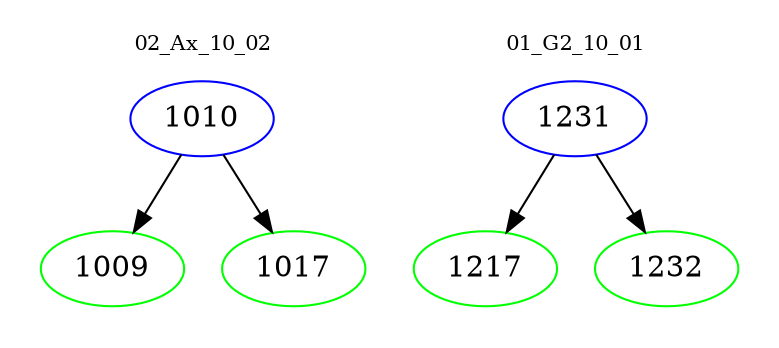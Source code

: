 digraph{
subgraph cluster_0 {
color = white
label = "02_Ax_10_02";
fontsize=10;
T0_1010 [label="1010", color="blue"]
T0_1010 -> T0_1009 [color="black"]
T0_1009 [label="1009", color="green"]
T0_1010 -> T0_1017 [color="black"]
T0_1017 [label="1017", color="green"]
}
subgraph cluster_1 {
color = white
label = "01_G2_10_01";
fontsize=10;
T1_1231 [label="1231", color="blue"]
T1_1231 -> T1_1217 [color="black"]
T1_1217 [label="1217", color="green"]
T1_1231 -> T1_1232 [color="black"]
T1_1232 [label="1232", color="green"]
}
}
